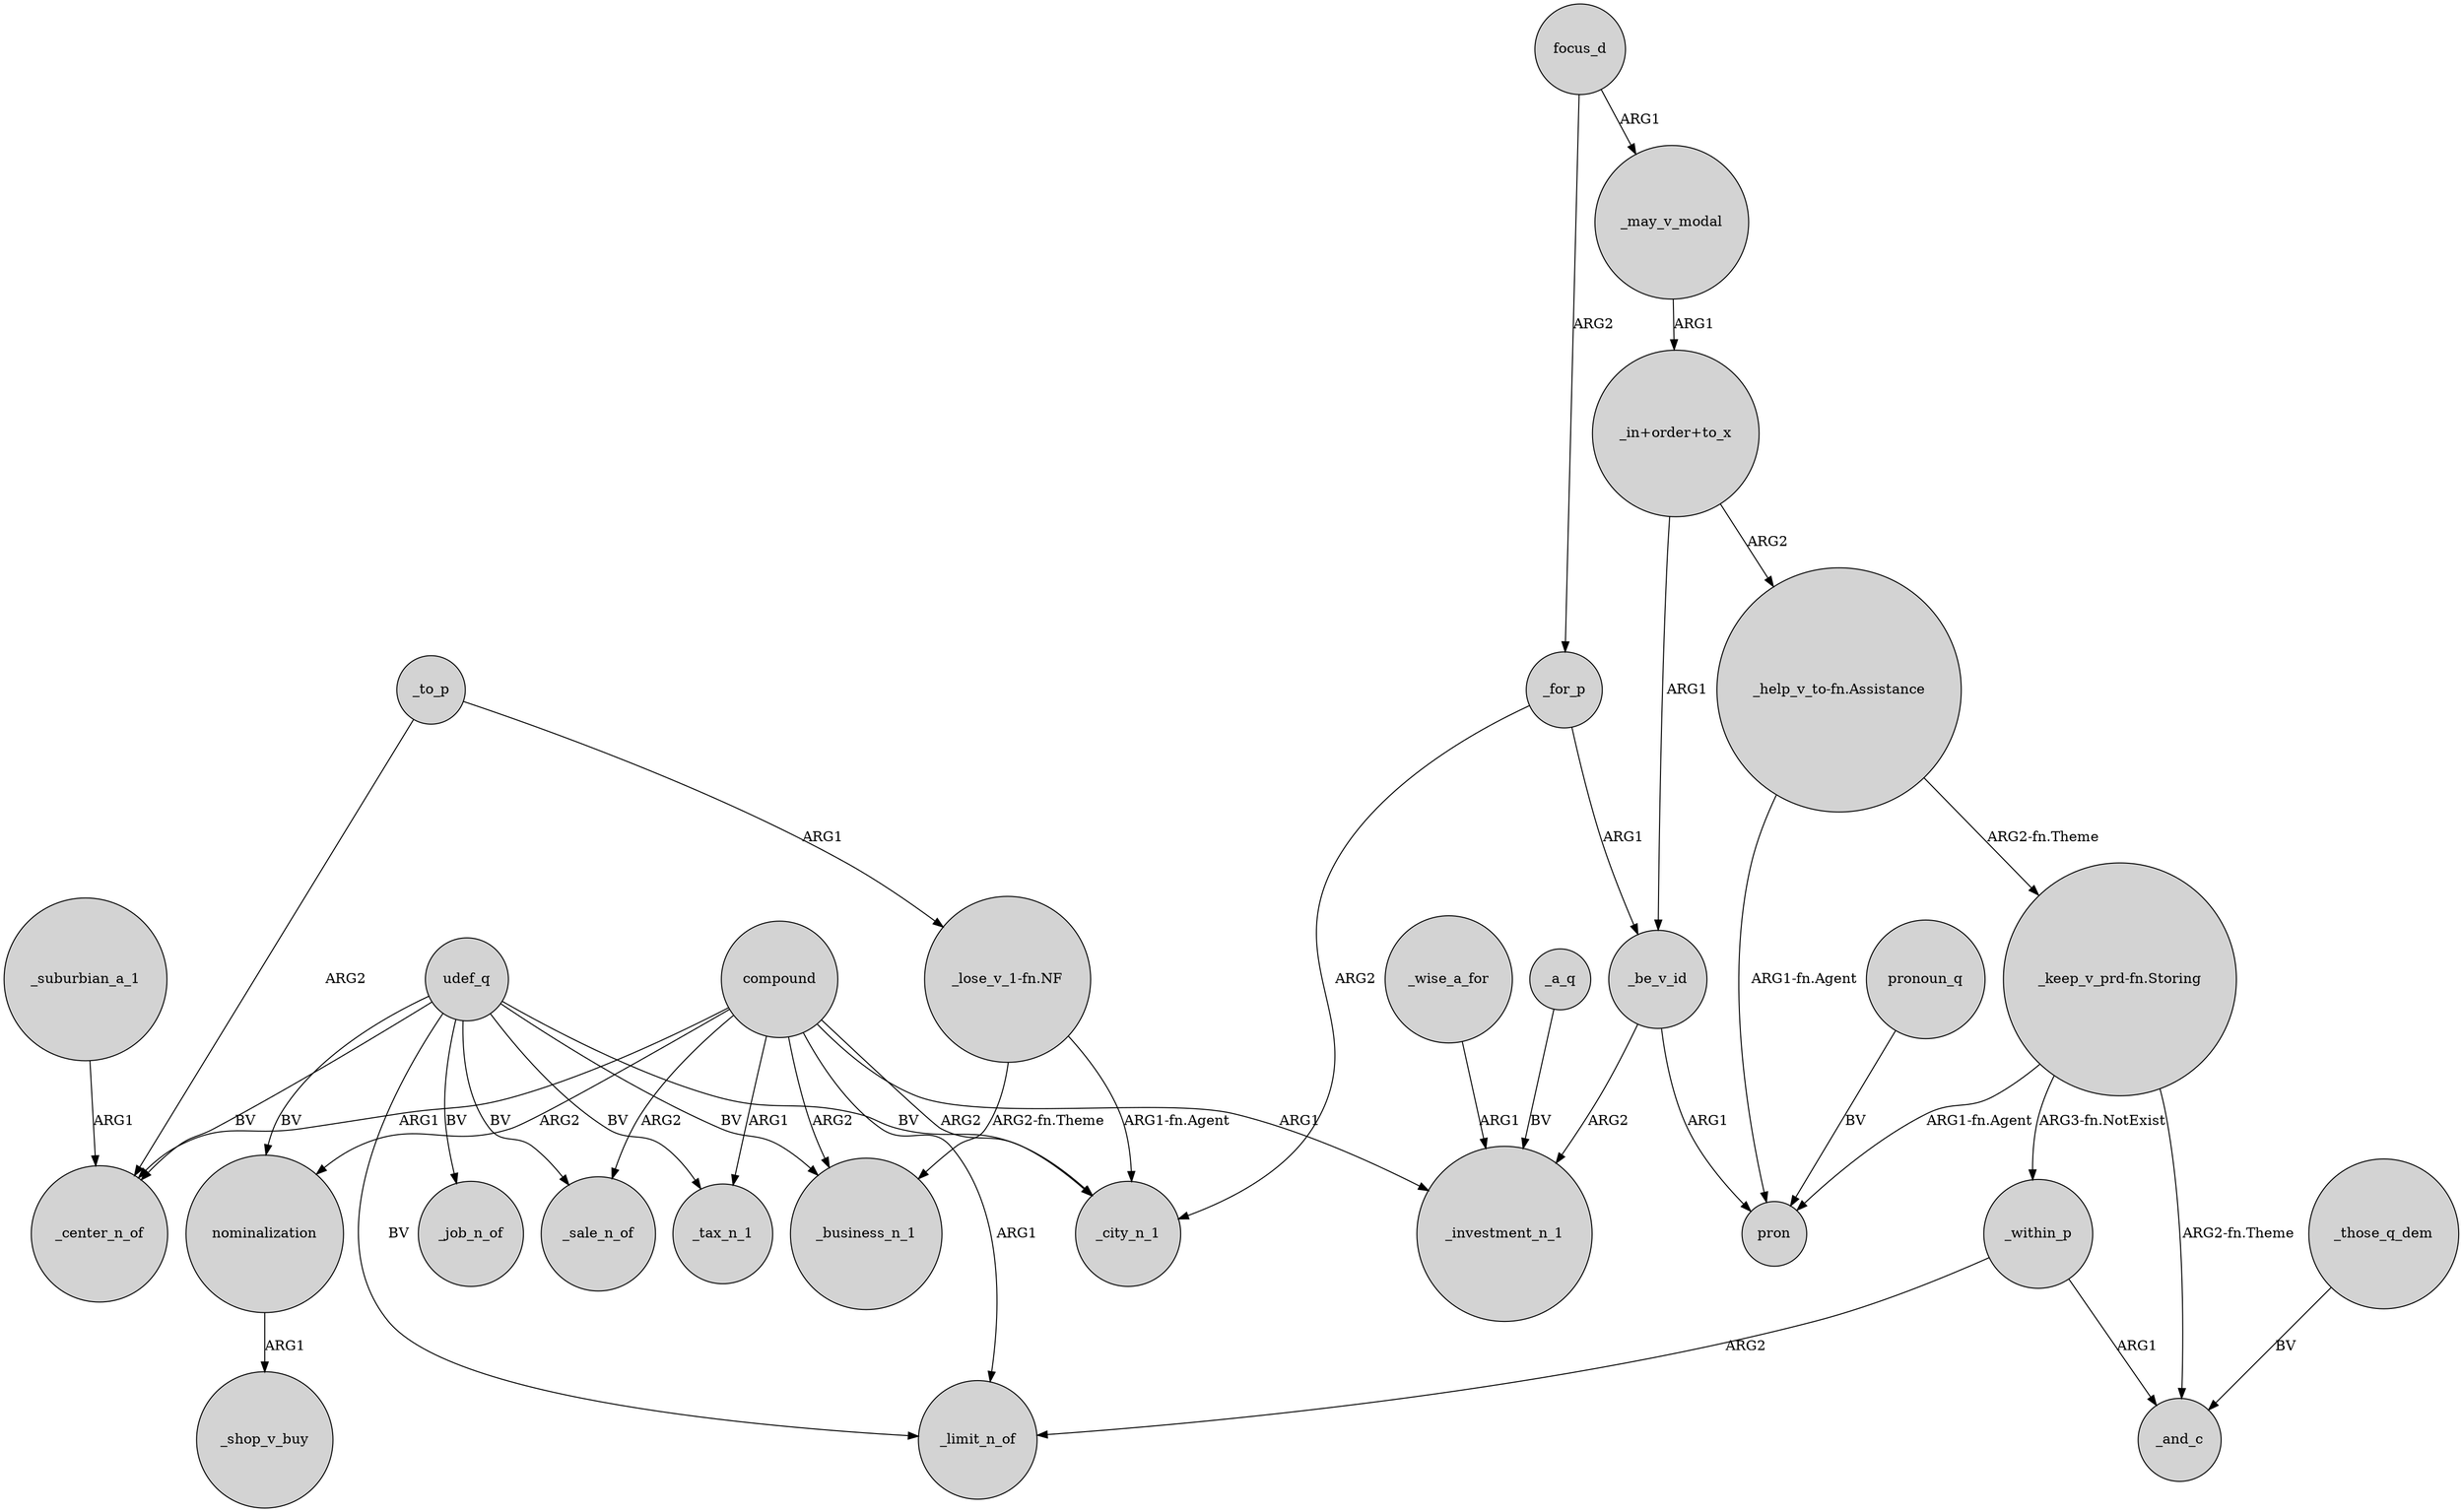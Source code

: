 digraph {
	node [shape=circle style=filled]
	"_lose_v_1-fn.NF" -> _business_n_1 [label="ARG2-fn.Theme"]
	"_keep_v_prd-fn.Storing" -> _within_p [label="ARG3-fn.NotExist"]
	_to_p -> _center_n_of [label=ARG2]
	"_help_v_to-fn.Assistance" -> pron [label="ARG1-fn.Agent"]
	compound -> _limit_n_of [label=ARG1]
	"_in+order+to_x" -> _be_v_id [label=ARG1]
	_for_p -> _city_n_1 [label=ARG2]
	compound -> nominalization [label=ARG2]
	_may_v_modal -> "_in+order+to_x" [label=ARG1]
	compound -> _city_n_1 [label=ARG2]
	focus_d -> _may_v_modal [label=ARG1]
	"_keep_v_prd-fn.Storing" -> pron [label="ARG1-fn.Agent"]
	_be_v_id -> pron [label=ARG1]
	focus_d -> _for_p [label=ARG2]
	udef_q -> _center_n_of [label=BV]
	compound -> _tax_n_1 [label=ARG1]
	compound -> _investment_n_1 [label=ARG1]
	udef_q -> _city_n_1 [label=BV]
	pronoun_q -> pron [label=BV]
	_suburbian_a_1 -> _center_n_of [label=ARG1]
	udef_q -> _tax_n_1 [label=BV]
	compound -> _sale_n_of [label=ARG2]
	_for_p -> _be_v_id [label=ARG1]
	_those_q_dem -> _and_c [label=BV]
	"_lose_v_1-fn.NF" -> _city_n_1 [label="ARG1-fn.Agent"]
	_be_v_id -> _investment_n_1 [label=ARG2]
	_a_q -> _investment_n_1 [label=BV]
	_wise_a_for -> _investment_n_1 [label=ARG1]
	_to_p -> "_lose_v_1-fn.NF" [label=ARG1]
	compound -> _center_n_of [label=ARG1]
	compound -> _business_n_1 [label=ARG2]
	udef_q -> nominalization [label=BV]
	"_help_v_to-fn.Assistance" -> "_keep_v_prd-fn.Storing" [label="ARG2-fn.Theme"]
	udef_q -> _sale_n_of [label=BV]
	_within_p -> _and_c [label=ARG1]
	"_keep_v_prd-fn.Storing" -> _and_c [label="ARG2-fn.Theme"]
	udef_q -> _business_n_1 [label=BV]
	"_in+order+to_x" -> "_help_v_to-fn.Assistance" [label=ARG2]
	nominalization -> _shop_v_buy [label=ARG1]
	udef_q -> _job_n_of [label=BV]
	_within_p -> _limit_n_of [label=ARG2]
	udef_q -> _limit_n_of [label=BV]
}
